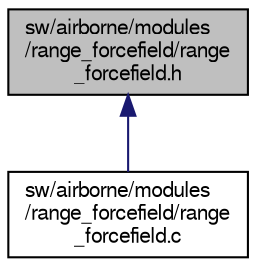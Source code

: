 digraph "sw/airborne/modules/range_forcefield/range_forcefield.h"
{
  edge [fontname="FreeSans",fontsize="10",labelfontname="FreeSans",labelfontsize="10"];
  node [fontname="FreeSans",fontsize="10",shape=record];
  Node1 [label="sw/airborne/modules\l/range_forcefield/range\l_forcefield.h",height=0.2,width=0.4,color="black", fillcolor="grey75", style="filled", fontcolor="black"];
  Node1 -> Node2 [dir="back",color="midnightblue",fontsize="10",style="solid",fontname="FreeSans"];
  Node2 [label="sw/airborne/modules\l/range_forcefield/range\l_forcefield.c",height=0.2,width=0.4,color="black", fillcolor="white", style="filled",URL="$range__forcefield_8c.html"];
}
